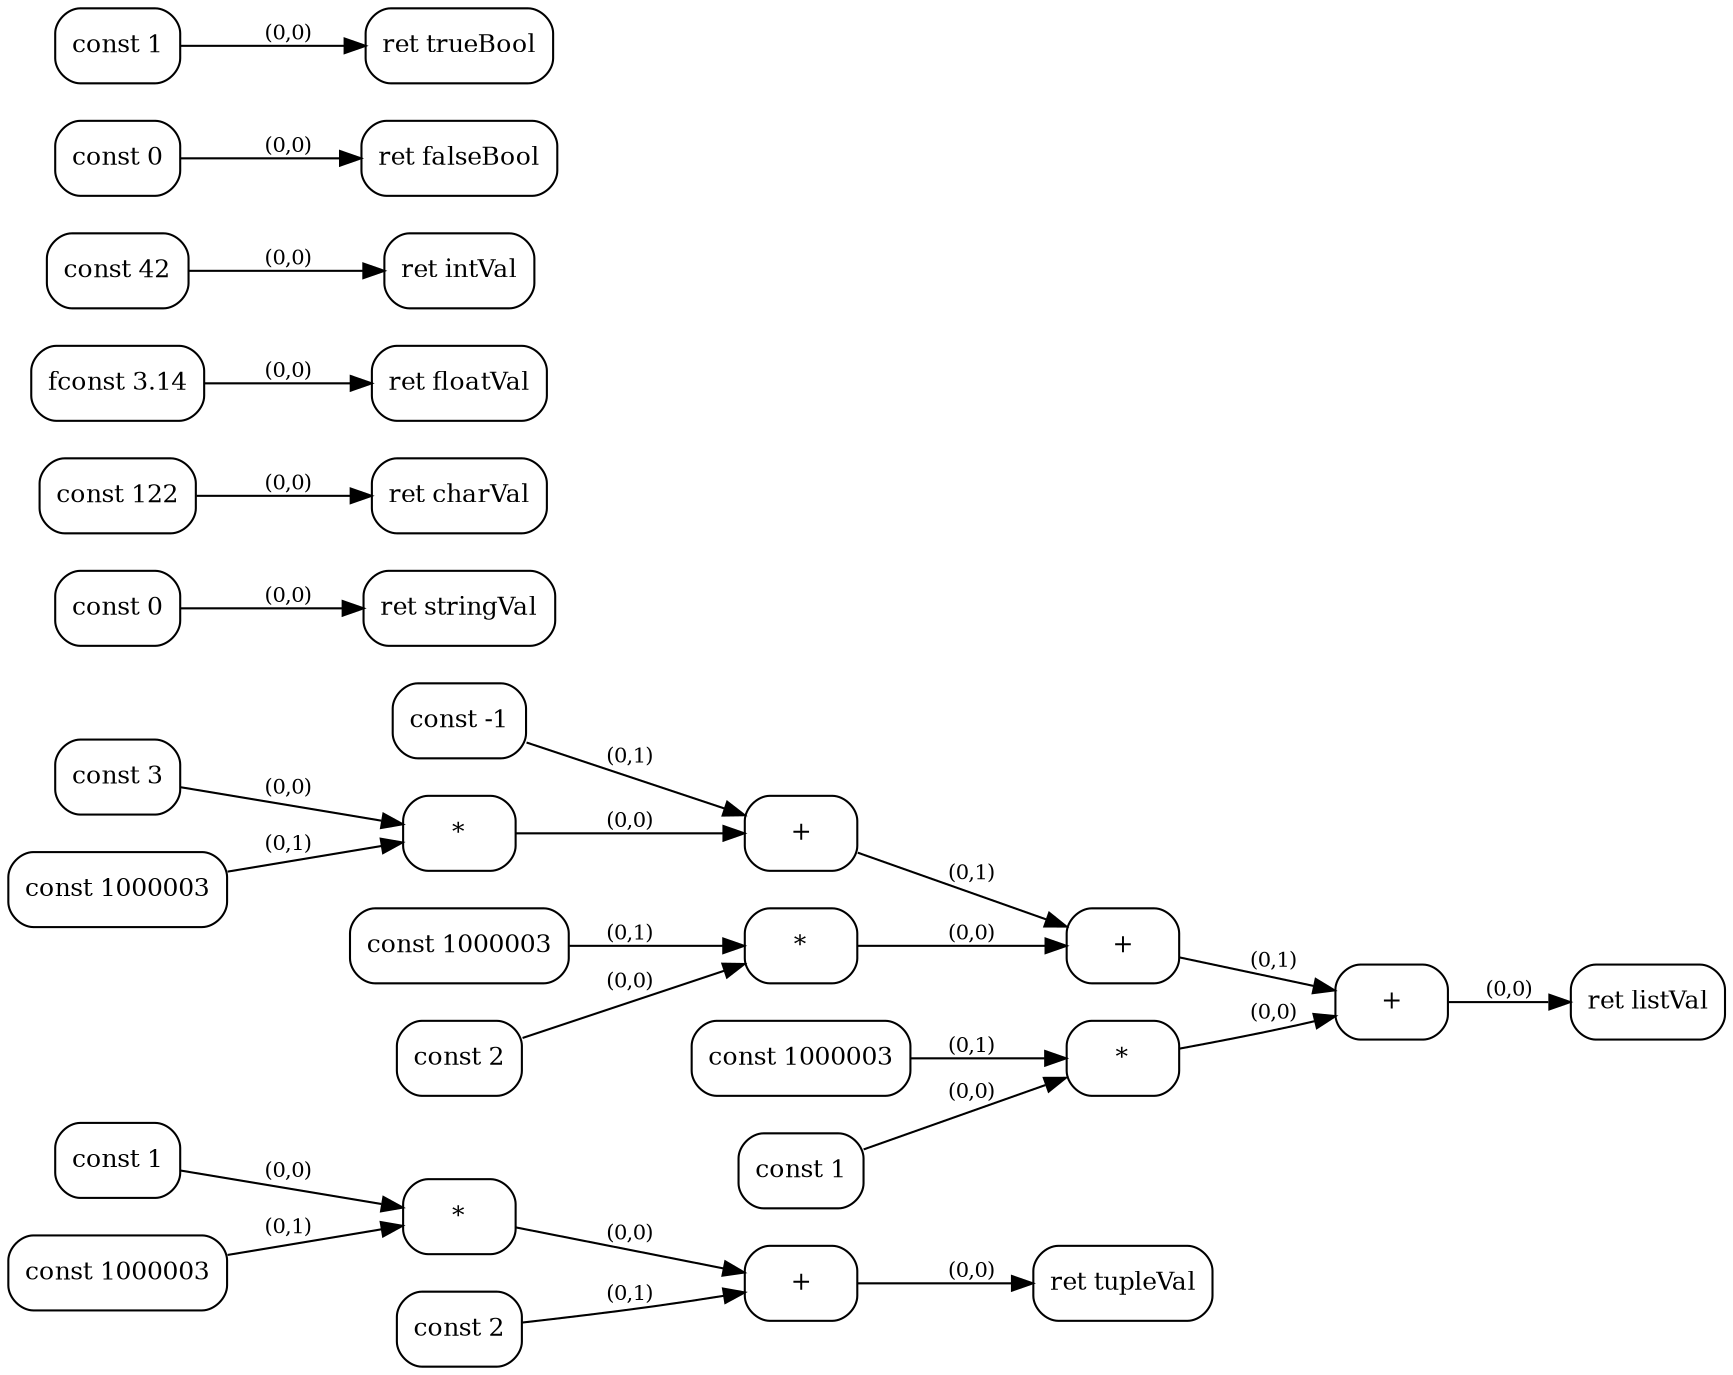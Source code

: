 digraph G {
  rankdir=LR;
  node [shape=box, style=rounded, fontsize=12];
  n0 [label="const 1"];
  n1 [label="const 2"];
  n2 [label="const 1000003"];
  n3 [label="*"];
  n4 [label="+"];
  n5 [label="ret tupleVal"];
  n6 [label="const -1"];
  n7 [label="const 1"];
  n8 [label="const 2"];
  n9 [label="const 3"];
  n10 [label="const 1000003"];
  n11 [label="*"];
  n12 [label="+"];
  n13 [label="const 1000003"];
  n14 [label="*"];
  n15 [label="+"];
  n16 [label="const 1000003"];
  n17 [label="*"];
  n18 [label="+"];
  n19 [label="ret listVal"];
  n20 [label="const 0"];
  n21 [label="ret stringVal"];
  n22 [label="const 122"];
  n23 [label="ret charVal"];
  n24 [label="fconst 3.14"];
  n25 [label="ret floatVal"];
  n26 [label="const 42"];
  n27 [label="ret intVal"];
  n28 [label="const 0"];
  n29 [label="ret falseBool"];
  n30 [label="const 1"];
  n31 [label="ret trueBool"];
  n0 -> n3 [label="(0,0)", fontsize=10];
  n2 -> n3 [label="(0,1)", fontsize=10];
  n3 -> n4 [label="(0,0)", fontsize=10];
  n1 -> n4 [label="(0,1)", fontsize=10];
  n4 -> n5 [label="(0,0)", fontsize=10];
  n9 -> n11 [label="(0,0)", fontsize=10];
  n10 -> n11 [label="(0,1)", fontsize=10];
  n11 -> n12 [label="(0,0)", fontsize=10];
  n6 -> n12 [label="(0,1)", fontsize=10];
  n8 -> n14 [label="(0,0)", fontsize=10];
  n13 -> n14 [label="(0,1)", fontsize=10];
  n14 -> n15 [label="(0,0)", fontsize=10];
  n12 -> n15 [label="(0,1)", fontsize=10];
  n7 -> n17 [label="(0,0)", fontsize=10];
  n16 -> n17 [label="(0,1)", fontsize=10];
  n17 -> n18 [label="(0,0)", fontsize=10];
  n15 -> n18 [label="(0,1)", fontsize=10];
  n18 -> n19 [label="(0,0)", fontsize=10];
  n20 -> n21 [label="(0,0)", fontsize=10];
  n22 -> n23 [label="(0,0)", fontsize=10];
  n24 -> n25 [label="(0,0)", fontsize=10];
  n26 -> n27 [label="(0,0)", fontsize=10];
  n28 -> n29 [label="(0,0)", fontsize=10];
  n30 -> n31 [label="(0,0)", fontsize=10];
}
